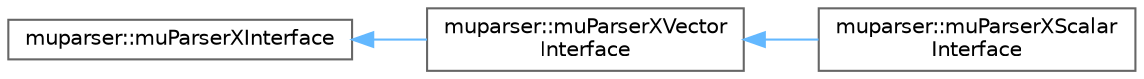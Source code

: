 digraph "Graphical Class Hierarchy"
{
 // LATEX_PDF_SIZE
  bgcolor="transparent";
  edge [fontname=Helvetica,fontsize=10,labelfontname=Helvetica,labelfontsize=10];
  node [fontname=Helvetica,fontsize=10,shape=box,height=0.2,width=0.4];
  rankdir="LR";
  Node0 [id="Node000000",label="muparser::muParserXInterface",height=0.2,width=0.4,color="grey40", fillcolor="white", style="filled",URL="$classmuparser_1_1muParserXInterface.html",tooltip="muParserX interface for mathematical expression parsing and evaluation Adapted from muParserInterface..."];
  Node0 -> Node1 [id="edge1_Node000000_Node000001",dir="back",color="steelblue1",style="solid",tooltip=" "];
  Node1 [id="Node000001",label="muparser::muParserXVector\lInterface",height=0.2,width=0.4,color="grey40", fillcolor="white", style="filled",URL="$classmuparser_1_1muParserXVectorInterface.html",tooltip="A muParserX interface with a vector output."];
  Node1 -> Node2 [id="edge2_Node000001_Node000002",dir="back",color="steelblue1",style="solid",tooltip=" "];
  Node2 [id="Node000002",label="muparser::muParserXScalar\lInterface",height=0.2,width=0.4,color="grey40", fillcolor="white", style="filled",URL="$classmuparser_1_1muParserXScalarInterface.html",tooltip="A muParserX interface with a scalar output."];
}
